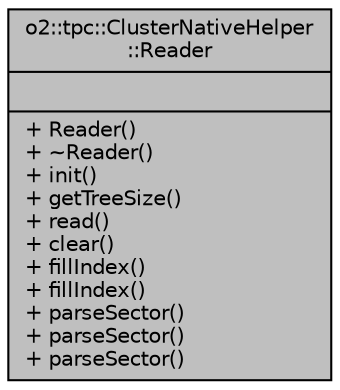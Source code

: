 digraph "o2::tpc::ClusterNativeHelper::Reader"
{
 // INTERACTIVE_SVG=YES
  bgcolor="transparent";
  edge [fontname="Helvetica",fontsize="10",labelfontname="Helvetica",labelfontsize="10"];
  node [fontname="Helvetica",fontsize="10",shape=record];
  Node1 [label="{o2::tpc::ClusterNativeHelper\l::Reader\n||+ Reader()\l+ ~Reader()\l+ init()\l+ getTreeSize()\l+ read()\l+ clear()\l+ fillIndex()\l+ fillIndex()\l+ parseSector()\l+ parseSector()\l+ parseSector()\l}",height=0.2,width=0.4,color="black", fillcolor="grey75", style="filled", fontcolor="black"];
}
